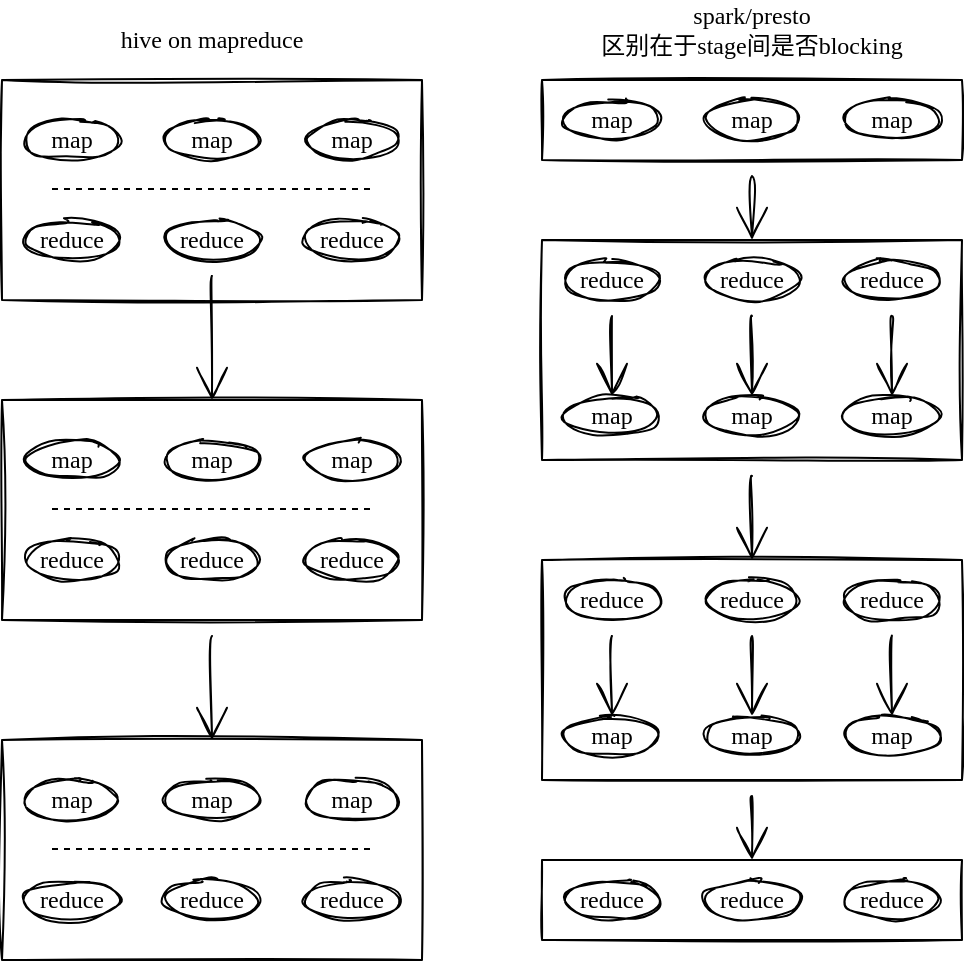 <mxfile version="15.3.5" type="github">
  <diagram id="td-q16B1yg8kwHRH-a-d" name="Page-1">
    <mxGraphModel dx="981" dy="526" grid="1" gridSize="10" guides="1" tooltips="1" connect="1" arrows="1" fold="1" page="1" pageScale="1" pageWidth="827" pageHeight="1169" math="0" shadow="0">
      <root>
        <mxCell id="0" />
        <mxCell id="1" parent="0" />
        <mxCell id="lNhcvhpezTB_LNRvJAWl-101" value="hive on mapreduce" style="text;html=1;strokeColor=none;fillColor=none;align=center;verticalAlign=middle;whiteSpace=wrap;rounded=0;sketch=1;hachureGap=4;pointerEvents=0;fontFamily=Comic Sans MS;" vertex="1" parent="1">
          <mxGeometry x="230" y="220" width="130" height="20" as="geometry" />
        </mxCell>
        <mxCell id="lNhcvhpezTB_LNRvJAWl-102" value="spark/presto&lt;br&gt;区别在于stage间是否blocking" style="text;html=1;strokeColor=none;fillColor=none;align=center;verticalAlign=middle;whiteSpace=wrap;rounded=0;sketch=1;hachureGap=4;pointerEvents=0;fontFamily=Comic Sans MS;" vertex="1" parent="1">
          <mxGeometry x="475" y="210" width="180" height="30" as="geometry" />
        </mxCell>
        <mxCell id="lNhcvhpezTB_LNRvJAWl-103" value="" style="group;fontFamily=Comic Sans MS;" vertex="1" connectable="0" parent="1">
          <mxGeometry x="460" y="250" width="210" height="430" as="geometry" />
        </mxCell>
        <mxCell id="lNhcvhpezTB_LNRvJAWl-57" value="" style="group;fontFamily=Comic Sans MS;" vertex="1" connectable="0" parent="lNhcvhpezTB_LNRvJAWl-103">
          <mxGeometry y="80" width="210" height="110" as="geometry" />
        </mxCell>
        <mxCell id="lNhcvhpezTB_LNRvJAWl-58" value="" style="rounded=0;whiteSpace=wrap;html=1;sketch=1;hachureGap=4;pointerEvents=0;fontFamily=Comic Sans MS;" vertex="1" parent="lNhcvhpezTB_LNRvJAWl-57">
          <mxGeometry width="210" height="110" as="geometry" />
        </mxCell>
        <mxCell id="lNhcvhpezTB_LNRvJAWl-60" value="" style="group;fontFamily=Comic Sans MS;" vertex="1" connectable="0" parent="lNhcvhpezTB_LNRvJAWl-57">
          <mxGeometry x="10" y="70" width="190" height="20" as="geometry" />
        </mxCell>
        <mxCell id="lNhcvhpezTB_LNRvJAWl-61" value="map" style="ellipse;whiteSpace=wrap;html=1;sketch=1;hachureGap=4;pointerEvents=0;fontFamily=Comic Sans MS;" vertex="1" parent="lNhcvhpezTB_LNRvJAWl-60">
          <mxGeometry y="8" width="50" height="20" as="geometry" />
        </mxCell>
        <mxCell id="lNhcvhpezTB_LNRvJAWl-62" value="map" style="ellipse;whiteSpace=wrap;html=1;sketch=1;hachureGap=4;pointerEvents=0;fontFamily=Comic Sans MS;" vertex="1" parent="lNhcvhpezTB_LNRvJAWl-60">
          <mxGeometry x="140" y="8" width="50" height="20" as="geometry" />
        </mxCell>
        <mxCell id="lNhcvhpezTB_LNRvJAWl-63" value="map" style="ellipse;whiteSpace=wrap;html=1;sketch=1;hachureGap=4;pointerEvents=0;fontFamily=Comic Sans MS;" vertex="1" parent="lNhcvhpezTB_LNRvJAWl-60">
          <mxGeometry x="70" y="8" width="50" height="20" as="geometry" />
        </mxCell>
        <mxCell id="lNhcvhpezTB_LNRvJAWl-64" value="" style="group;fontFamily=Comic Sans MS;" vertex="1" connectable="0" parent="lNhcvhpezTB_LNRvJAWl-57">
          <mxGeometry x="10" y="10" width="190" height="20" as="geometry" />
        </mxCell>
        <mxCell id="lNhcvhpezTB_LNRvJAWl-65" value="reduce" style="ellipse;whiteSpace=wrap;html=1;sketch=1;hachureGap=4;pointerEvents=0;fontFamily=Comic Sans MS;" vertex="1" parent="lNhcvhpezTB_LNRvJAWl-64">
          <mxGeometry width="50" height="20" as="geometry" />
        </mxCell>
        <mxCell id="lNhcvhpezTB_LNRvJAWl-66" value="reduce" style="ellipse;whiteSpace=wrap;html=1;sketch=1;hachureGap=4;pointerEvents=0;fontFamily=Comic Sans MS;" vertex="1" parent="lNhcvhpezTB_LNRvJAWl-64">
          <mxGeometry x="140" width="50" height="20" as="geometry" />
        </mxCell>
        <mxCell id="lNhcvhpezTB_LNRvJAWl-67" value="reduce" style="ellipse;whiteSpace=wrap;html=1;sketch=1;hachureGap=4;pointerEvents=0;fontFamily=Comic Sans MS;" vertex="1" parent="lNhcvhpezTB_LNRvJAWl-64">
          <mxGeometry x="70" width="50" height="20" as="geometry" />
        </mxCell>
        <mxCell id="lNhcvhpezTB_LNRvJAWl-75" value="" style="edgeStyle=none;curved=1;rounded=0;sketch=1;orthogonalLoop=1;jettySize=auto;html=1;endArrow=open;startSize=14;endSize=14;sourcePerimeterSpacing=8;targetPerimeterSpacing=8;entryX=0.5;entryY=0;entryDx=0;entryDy=0;fontFamily=Comic Sans MS;" edge="1" parent="lNhcvhpezTB_LNRvJAWl-57" source="lNhcvhpezTB_LNRvJAWl-65" target="lNhcvhpezTB_LNRvJAWl-61">
          <mxGeometry relative="1" as="geometry" />
        </mxCell>
        <mxCell id="lNhcvhpezTB_LNRvJAWl-76" value="" style="edgeStyle=none;curved=1;rounded=0;sketch=1;orthogonalLoop=1;jettySize=auto;html=1;endArrow=open;startSize=14;endSize=14;sourcePerimeterSpacing=8;targetPerimeterSpacing=8;entryX=0.5;entryY=0;entryDx=0;entryDy=0;fontFamily=Comic Sans MS;" edge="1" parent="lNhcvhpezTB_LNRvJAWl-57" source="lNhcvhpezTB_LNRvJAWl-67" target="lNhcvhpezTB_LNRvJAWl-63">
          <mxGeometry relative="1" as="geometry" />
        </mxCell>
        <mxCell id="lNhcvhpezTB_LNRvJAWl-77" value="" style="edgeStyle=none;curved=1;rounded=0;sketch=1;orthogonalLoop=1;jettySize=auto;html=1;endArrow=open;startSize=14;endSize=14;sourcePerimeterSpacing=8;targetPerimeterSpacing=8;entryX=0.5;entryY=0;entryDx=0;entryDy=0;fontFamily=Comic Sans MS;" edge="1" parent="lNhcvhpezTB_LNRvJAWl-57" source="lNhcvhpezTB_LNRvJAWl-66" target="lNhcvhpezTB_LNRvJAWl-62">
          <mxGeometry relative="1" as="geometry" />
        </mxCell>
        <mxCell id="lNhcvhpezTB_LNRvJAWl-79" value="" style="group;fontFamily=Comic Sans MS;" vertex="1" connectable="0" parent="lNhcvhpezTB_LNRvJAWl-103">
          <mxGeometry y="240" width="210" height="110" as="geometry" />
        </mxCell>
        <mxCell id="lNhcvhpezTB_LNRvJAWl-80" value="" style="rounded=0;whiteSpace=wrap;html=1;sketch=1;hachureGap=4;pointerEvents=0;fontFamily=Comic Sans MS;" vertex="1" parent="lNhcvhpezTB_LNRvJAWl-79">
          <mxGeometry width="210" height="110" as="geometry" />
        </mxCell>
        <mxCell id="lNhcvhpezTB_LNRvJAWl-81" value="" style="group;fontFamily=Comic Sans MS;" vertex="1" connectable="0" parent="lNhcvhpezTB_LNRvJAWl-79">
          <mxGeometry x="10" y="70" width="190" height="20" as="geometry" />
        </mxCell>
        <mxCell id="lNhcvhpezTB_LNRvJAWl-82" value="map" style="ellipse;whiteSpace=wrap;html=1;sketch=1;hachureGap=4;pointerEvents=0;fontFamily=Comic Sans MS;" vertex="1" parent="lNhcvhpezTB_LNRvJAWl-81">
          <mxGeometry y="8" width="50" height="20" as="geometry" />
        </mxCell>
        <mxCell id="lNhcvhpezTB_LNRvJAWl-83" value="map" style="ellipse;whiteSpace=wrap;html=1;sketch=1;hachureGap=4;pointerEvents=0;fontFamily=Comic Sans MS;" vertex="1" parent="lNhcvhpezTB_LNRvJAWl-81">
          <mxGeometry x="140" y="8" width="50" height="20" as="geometry" />
        </mxCell>
        <mxCell id="lNhcvhpezTB_LNRvJAWl-84" value="map" style="ellipse;whiteSpace=wrap;html=1;sketch=1;hachureGap=4;pointerEvents=0;fontFamily=Comic Sans MS;" vertex="1" parent="lNhcvhpezTB_LNRvJAWl-81">
          <mxGeometry x="70" y="8" width="50" height="20" as="geometry" />
        </mxCell>
        <mxCell id="lNhcvhpezTB_LNRvJAWl-85" value="" style="group;fontFamily=Comic Sans MS;" vertex="1" connectable="0" parent="lNhcvhpezTB_LNRvJAWl-79">
          <mxGeometry x="10" y="10" width="190" height="20" as="geometry" />
        </mxCell>
        <mxCell id="lNhcvhpezTB_LNRvJAWl-86" value="reduce" style="ellipse;whiteSpace=wrap;html=1;sketch=1;hachureGap=4;pointerEvents=0;fontFamily=Comic Sans MS;" vertex="1" parent="lNhcvhpezTB_LNRvJAWl-85">
          <mxGeometry width="50" height="20" as="geometry" />
        </mxCell>
        <mxCell id="lNhcvhpezTB_LNRvJAWl-87" value="reduce" style="ellipse;whiteSpace=wrap;html=1;sketch=1;hachureGap=4;pointerEvents=0;fontFamily=Comic Sans MS;" vertex="1" parent="lNhcvhpezTB_LNRvJAWl-85">
          <mxGeometry x="140" width="50" height="20" as="geometry" />
        </mxCell>
        <mxCell id="lNhcvhpezTB_LNRvJAWl-88" value="reduce" style="ellipse;whiteSpace=wrap;html=1;sketch=1;hachureGap=4;pointerEvents=0;fontFamily=Comic Sans MS;" vertex="1" parent="lNhcvhpezTB_LNRvJAWl-85">
          <mxGeometry x="70" width="50" height="20" as="geometry" />
        </mxCell>
        <mxCell id="lNhcvhpezTB_LNRvJAWl-89" value="" style="edgeStyle=none;curved=1;rounded=0;sketch=1;orthogonalLoop=1;jettySize=auto;html=1;endArrow=open;startSize=14;endSize=14;sourcePerimeterSpacing=8;targetPerimeterSpacing=8;entryX=0.5;entryY=0;entryDx=0;entryDy=0;fontFamily=Comic Sans MS;" edge="1" parent="lNhcvhpezTB_LNRvJAWl-79" source="lNhcvhpezTB_LNRvJAWl-86" target="lNhcvhpezTB_LNRvJAWl-82">
          <mxGeometry relative="1" as="geometry" />
        </mxCell>
        <mxCell id="lNhcvhpezTB_LNRvJAWl-90" value="" style="edgeStyle=none;curved=1;rounded=0;sketch=1;orthogonalLoop=1;jettySize=auto;html=1;endArrow=open;startSize=14;endSize=14;sourcePerimeterSpacing=8;targetPerimeterSpacing=8;entryX=0.5;entryY=0;entryDx=0;entryDy=0;fontFamily=Comic Sans MS;" edge="1" parent="lNhcvhpezTB_LNRvJAWl-79" source="lNhcvhpezTB_LNRvJAWl-88" target="lNhcvhpezTB_LNRvJAWl-84">
          <mxGeometry relative="1" as="geometry" />
        </mxCell>
        <mxCell id="lNhcvhpezTB_LNRvJAWl-91" value="" style="edgeStyle=none;curved=1;rounded=0;sketch=1;orthogonalLoop=1;jettySize=auto;html=1;endArrow=open;startSize=14;endSize=14;sourcePerimeterSpacing=8;targetPerimeterSpacing=8;entryX=0.5;entryY=0;entryDx=0;entryDy=0;fontFamily=Comic Sans MS;" edge="1" parent="lNhcvhpezTB_LNRvJAWl-79" source="lNhcvhpezTB_LNRvJAWl-87" target="lNhcvhpezTB_LNRvJAWl-83">
          <mxGeometry relative="1" as="geometry" />
        </mxCell>
        <mxCell id="lNhcvhpezTB_LNRvJAWl-92" style="edgeStyle=none;curved=1;rounded=0;sketch=1;orthogonalLoop=1;jettySize=auto;html=1;entryX=0.5;entryY=0;entryDx=0;entryDy=0;endArrow=open;startSize=14;endSize=14;sourcePerimeterSpacing=8;targetPerimeterSpacing=8;fontFamily=Comic Sans MS;" edge="1" parent="lNhcvhpezTB_LNRvJAWl-103" source="lNhcvhpezTB_LNRvJAWl-58" target="lNhcvhpezTB_LNRvJAWl-80">
          <mxGeometry relative="1" as="geometry" />
        </mxCell>
        <mxCell id="lNhcvhpezTB_LNRvJAWl-93" value="" style="group;fontFamily=Comic Sans MS;" vertex="1" connectable="0" parent="lNhcvhpezTB_LNRvJAWl-103">
          <mxGeometry width="210" height="40" as="geometry" />
        </mxCell>
        <mxCell id="lNhcvhpezTB_LNRvJAWl-56" value="" style="rounded=0;whiteSpace=wrap;html=1;sketch=1;hachureGap=4;pointerEvents=0;fontFamily=Comic Sans MS;" vertex="1" parent="lNhcvhpezTB_LNRvJAWl-93">
          <mxGeometry width="210" height="40" as="geometry" />
        </mxCell>
        <mxCell id="lNhcvhpezTB_LNRvJAWl-68" value="" style="group;fontFamily=Comic Sans MS;" vertex="1" connectable="0" parent="lNhcvhpezTB_LNRvJAWl-93">
          <mxGeometry x="10" y="10" width="190" height="20" as="geometry" />
        </mxCell>
        <mxCell id="lNhcvhpezTB_LNRvJAWl-69" value="map" style="ellipse;whiteSpace=wrap;html=1;sketch=1;hachureGap=4;pointerEvents=0;fontFamily=Comic Sans MS;" vertex="1" parent="lNhcvhpezTB_LNRvJAWl-68">
          <mxGeometry width="50" height="20" as="geometry" />
        </mxCell>
        <mxCell id="lNhcvhpezTB_LNRvJAWl-70" value="map" style="ellipse;whiteSpace=wrap;html=1;sketch=1;hachureGap=4;pointerEvents=0;fontFamily=Comic Sans MS;" vertex="1" parent="lNhcvhpezTB_LNRvJAWl-68">
          <mxGeometry x="140" width="50" height="20" as="geometry" />
        </mxCell>
        <mxCell id="lNhcvhpezTB_LNRvJAWl-71" value="map" style="ellipse;whiteSpace=wrap;html=1;sketch=1;hachureGap=4;pointerEvents=0;fontFamily=Comic Sans MS;" vertex="1" parent="lNhcvhpezTB_LNRvJAWl-68">
          <mxGeometry x="70" width="50" height="20" as="geometry" />
        </mxCell>
        <mxCell id="lNhcvhpezTB_LNRvJAWl-73" style="edgeStyle=none;curved=1;rounded=0;sketch=1;orthogonalLoop=1;jettySize=auto;html=1;endArrow=open;startSize=14;endSize=14;sourcePerimeterSpacing=8;targetPerimeterSpacing=8;entryX=0.5;entryY=0;entryDx=0;entryDy=0;fontFamily=Comic Sans MS;" edge="1" parent="lNhcvhpezTB_LNRvJAWl-103" source="lNhcvhpezTB_LNRvJAWl-56" target="lNhcvhpezTB_LNRvJAWl-58">
          <mxGeometry relative="1" as="geometry">
            <mxPoint x="105" y="70" as="targetPoint" />
          </mxGeometry>
        </mxCell>
        <mxCell id="lNhcvhpezTB_LNRvJAWl-94" value="" style="group;fontFamily=Comic Sans MS;" vertex="1" connectable="0" parent="lNhcvhpezTB_LNRvJAWl-103">
          <mxGeometry y="390" width="210" height="40" as="geometry" />
        </mxCell>
        <mxCell id="lNhcvhpezTB_LNRvJAWl-95" value="" style="rounded=0;whiteSpace=wrap;html=1;sketch=1;hachureGap=4;pointerEvents=0;fontFamily=Comic Sans MS;" vertex="1" parent="lNhcvhpezTB_LNRvJAWl-94">
          <mxGeometry width="210" height="40" as="geometry" />
        </mxCell>
        <mxCell id="lNhcvhpezTB_LNRvJAWl-96" value="" style="group;fontFamily=Comic Sans MS;" vertex="1" connectable="0" parent="lNhcvhpezTB_LNRvJAWl-94">
          <mxGeometry x="10" y="10" width="190" height="20" as="geometry" />
        </mxCell>
        <mxCell id="lNhcvhpezTB_LNRvJAWl-97" value="reduce" style="ellipse;whiteSpace=wrap;html=1;sketch=1;hachureGap=4;pointerEvents=0;fontFamily=Comic Sans MS;" vertex="1" parent="lNhcvhpezTB_LNRvJAWl-96">
          <mxGeometry width="50" height="20" as="geometry" />
        </mxCell>
        <mxCell id="lNhcvhpezTB_LNRvJAWl-98" value="reduce" style="ellipse;whiteSpace=wrap;html=1;sketch=1;hachureGap=4;pointerEvents=0;fontFamily=Comic Sans MS;" vertex="1" parent="lNhcvhpezTB_LNRvJAWl-96">
          <mxGeometry x="140" width="50" height="20" as="geometry" />
        </mxCell>
        <mxCell id="lNhcvhpezTB_LNRvJAWl-99" value="reduce" style="ellipse;whiteSpace=wrap;html=1;sketch=1;hachureGap=4;pointerEvents=0;fontFamily=Comic Sans MS;" vertex="1" parent="lNhcvhpezTB_LNRvJAWl-96">
          <mxGeometry x="70" width="50" height="20" as="geometry" />
        </mxCell>
        <mxCell id="lNhcvhpezTB_LNRvJAWl-100" style="edgeStyle=none;curved=1;rounded=0;sketch=1;orthogonalLoop=1;jettySize=auto;html=1;entryX=0.5;entryY=0;entryDx=0;entryDy=0;endArrow=open;startSize=14;endSize=14;sourcePerimeterSpacing=8;targetPerimeterSpacing=8;fontFamily=Comic Sans MS;" edge="1" parent="lNhcvhpezTB_LNRvJAWl-103" source="lNhcvhpezTB_LNRvJAWl-80" target="lNhcvhpezTB_LNRvJAWl-95">
          <mxGeometry relative="1" as="geometry" />
        </mxCell>
        <mxCell id="lNhcvhpezTB_LNRvJAWl-104" value="" style="group;fontFamily=Comic Sans MS;" vertex="1" connectable="0" parent="1">
          <mxGeometry x="190" y="250" width="210" height="440" as="geometry" />
        </mxCell>
        <mxCell id="lNhcvhpezTB_LNRvJAWl-19" value="" style="group;fontFamily=Comic Sans MS;" vertex="1" connectable="0" parent="lNhcvhpezTB_LNRvJAWl-104">
          <mxGeometry width="210" height="110" as="geometry" />
        </mxCell>
        <mxCell id="lNhcvhpezTB_LNRvJAWl-2" value="" style="rounded=0;whiteSpace=wrap;html=1;sketch=1;hachureGap=4;pointerEvents=0;fontFamily=Comic Sans MS;" vertex="1" parent="lNhcvhpezTB_LNRvJAWl-19">
          <mxGeometry width="210" height="110" as="geometry" />
        </mxCell>
        <mxCell id="lNhcvhpezTB_LNRvJAWl-5" value="" style="endArrow=none;dashed=1;html=1;startSize=14;endSize=14;sourcePerimeterSpacing=8;targetPerimeterSpacing=8;fontFamily=Comic Sans MS;" edge="1" parent="lNhcvhpezTB_LNRvJAWl-19">
          <mxGeometry width="50" height="50" relative="1" as="geometry">
            <mxPoint x="25" y="54.5" as="sourcePoint" />
            <mxPoint x="185" y="54.5" as="targetPoint" />
          </mxGeometry>
        </mxCell>
        <mxCell id="lNhcvhpezTB_LNRvJAWl-12" value="" style="group;fontFamily=Comic Sans MS;" vertex="1" connectable="0" parent="lNhcvhpezTB_LNRvJAWl-19">
          <mxGeometry x="10" y="70" width="190" height="20" as="geometry" />
        </mxCell>
        <mxCell id="lNhcvhpezTB_LNRvJAWl-6" value="reduce" style="ellipse;whiteSpace=wrap;html=1;sketch=1;hachureGap=4;pointerEvents=0;fontFamily=Comic Sans MS;" vertex="1" parent="lNhcvhpezTB_LNRvJAWl-12">
          <mxGeometry width="50" height="20" as="geometry" />
        </mxCell>
        <mxCell id="lNhcvhpezTB_LNRvJAWl-10" value="reduce" style="ellipse;whiteSpace=wrap;html=1;sketch=1;hachureGap=4;pointerEvents=0;fontFamily=Comic Sans MS;" vertex="1" parent="lNhcvhpezTB_LNRvJAWl-12">
          <mxGeometry x="140" width="50" height="20" as="geometry" />
        </mxCell>
        <mxCell id="lNhcvhpezTB_LNRvJAWl-11" value="reduce" style="ellipse;whiteSpace=wrap;html=1;sketch=1;hachureGap=4;pointerEvents=0;fontFamily=Comic Sans MS;" vertex="1" parent="lNhcvhpezTB_LNRvJAWl-12">
          <mxGeometry x="70" width="50" height="20" as="geometry" />
        </mxCell>
        <mxCell id="lNhcvhpezTB_LNRvJAWl-14" value="" style="group;fontFamily=Comic Sans MS;" vertex="1" connectable="0" parent="lNhcvhpezTB_LNRvJAWl-19">
          <mxGeometry x="10" y="20" width="190" height="20" as="geometry" />
        </mxCell>
        <mxCell id="lNhcvhpezTB_LNRvJAWl-15" value="map" style="ellipse;whiteSpace=wrap;html=1;sketch=1;hachureGap=4;pointerEvents=0;fontFamily=Comic Sans MS;" vertex="1" parent="lNhcvhpezTB_LNRvJAWl-14">
          <mxGeometry width="50" height="20" as="geometry" />
        </mxCell>
        <mxCell id="lNhcvhpezTB_LNRvJAWl-16" value="map" style="ellipse;whiteSpace=wrap;html=1;sketch=1;hachureGap=4;pointerEvents=0;fontFamily=Comic Sans MS;" vertex="1" parent="lNhcvhpezTB_LNRvJAWl-14">
          <mxGeometry x="140" width="50" height="20" as="geometry" />
        </mxCell>
        <mxCell id="lNhcvhpezTB_LNRvJAWl-17" value="map" style="ellipse;whiteSpace=wrap;html=1;sketch=1;hachureGap=4;pointerEvents=0;fontFamily=Comic Sans MS;" vertex="1" parent="lNhcvhpezTB_LNRvJAWl-14">
          <mxGeometry x="70" width="50" height="20" as="geometry" />
        </mxCell>
        <mxCell id="lNhcvhpezTB_LNRvJAWl-20" value="" style="group;fontFamily=Comic Sans MS;" vertex="1" connectable="0" parent="lNhcvhpezTB_LNRvJAWl-104">
          <mxGeometry y="160" width="210" height="110" as="geometry" />
        </mxCell>
        <mxCell id="lNhcvhpezTB_LNRvJAWl-21" value="" style="rounded=0;whiteSpace=wrap;html=1;sketch=1;hachureGap=4;pointerEvents=0;fontFamily=Comic Sans MS;" vertex="1" parent="lNhcvhpezTB_LNRvJAWl-20">
          <mxGeometry width="210" height="110" as="geometry" />
        </mxCell>
        <mxCell id="lNhcvhpezTB_LNRvJAWl-22" value="" style="endArrow=none;dashed=1;html=1;startSize=14;endSize=14;sourcePerimeterSpacing=8;targetPerimeterSpacing=8;fontFamily=Comic Sans MS;" edge="1" parent="lNhcvhpezTB_LNRvJAWl-20">
          <mxGeometry width="50" height="50" relative="1" as="geometry">
            <mxPoint x="25" y="54.5" as="sourcePoint" />
            <mxPoint x="185" y="54.5" as="targetPoint" />
          </mxGeometry>
        </mxCell>
        <mxCell id="lNhcvhpezTB_LNRvJAWl-23" value="" style="group;fontFamily=Comic Sans MS;" vertex="1" connectable="0" parent="lNhcvhpezTB_LNRvJAWl-20">
          <mxGeometry x="10" y="70" width="190" height="20" as="geometry" />
        </mxCell>
        <mxCell id="lNhcvhpezTB_LNRvJAWl-24" value="reduce" style="ellipse;whiteSpace=wrap;html=1;sketch=1;hachureGap=4;pointerEvents=0;fontFamily=Comic Sans MS;" vertex="1" parent="lNhcvhpezTB_LNRvJAWl-23">
          <mxGeometry width="50" height="20" as="geometry" />
        </mxCell>
        <mxCell id="lNhcvhpezTB_LNRvJAWl-25" value="reduce" style="ellipse;whiteSpace=wrap;html=1;sketch=1;hachureGap=4;pointerEvents=0;fontFamily=Comic Sans MS;" vertex="1" parent="lNhcvhpezTB_LNRvJAWl-23">
          <mxGeometry x="140" width="50" height="20" as="geometry" />
        </mxCell>
        <mxCell id="lNhcvhpezTB_LNRvJAWl-26" value="reduce" style="ellipse;whiteSpace=wrap;html=1;sketch=1;hachureGap=4;pointerEvents=0;fontFamily=Comic Sans MS;" vertex="1" parent="lNhcvhpezTB_LNRvJAWl-23">
          <mxGeometry x="70" width="50" height="20" as="geometry" />
        </mxCell>
        <mxCell id="lNhcvhpezTB_LNRvJAWl-27" value="" style="group;fontFamily=Comic Sans MS;" vertex="1" connectable="0" parent="lNhcvhpezTB_LNRvJAWl-20">
          <mxGeometry x="10" y="20" width="190" height="20" as="geometry" />
        </mxCell>
        <mxCell id="lNhcvhpezTB_LNRvJAWl-28" value="map" style="ellipse;whiteSpace=wrap;html=1;sketch=1;hachureGap=4;pointerEvents=0;fontFamily=Comic Sans MS;" vertex="1" parent="lNhcvhpezTB_LNRvJAWl-27">
          <mxGeometry width="50" height="20" as="geometry" />
        </mxCell>
        <mxCell id="lNhcvhpezTB_LNRvJAWl-29" value="map" style="ellipse;whiteSpace=wrap;html=1;sketch=1;hachureGap=4;pointerEvents=0;fontFamily=Comic Sans MS;" vertex="1" parent="lNhcvhpezTB_LNRvJAWl-27">
          <mxGeometry x="140" width="50" height="20" as="geometry" />
        </mxCell>
        <mxCell id="lNhcvhpezTB_LNRvJAWl-30" value="map" style="ellipse;whiteSpace=wrap;html=1;sketch=1;hachureGap=4;pointerEvents=0;fontFamily=Comic Sans MS;" vertex="1" parent="lNhcvhpezTB_LNRvJAWl-27">
          <mxGeometry x="70" width="50" height="20" as="geometry" />
        </mxCell>
        <mxCell id="lNhcvhpezTB_LNRvJAWl-31" value="" style="group;fontFamily=Comic Sans MS;" vertex="1" connectable="0" parent="lNhcvhpezTB_LNRvJAWl-104">
          <mxGeometry y="330" width="210" height="110" as="geometry" />
        </mxCell>
        <mxCell id="lNhcvhpezTB_LNRvJAWl-32" value="" style="rounded=0;whiteSpace=wrap;html=1;sketch=1;hachureGap=4;pointerEvents=0;fontFamily=Comic Sans MS;" vertex="1" parent="lNhcvhpezTB_LNRvJAWl-31">
          <mxGeometry width="210" height="110" as="geometry" />
        </mxCell>
        <mxCell id="lNhcvhpezTB_LNRvJAWl-33" value="" style="endArrow=none;dashed=1;html=1;startSize=14;endSize=14;sourcePerimeterSpacing=8;targetPerimeterSpacing=8;fontFamily=Comic Sans MS;" edge="1" parent="lNhcvhpezTB_LNRvJAWl-31">
          <mxGeometry width="50" height="50" relative="1" as="geometry">
            <mxPoint x="25" y="54.5" as="sourcePoint" />
            <mxPoint x="185" y="54.5" as="targetPoint" />
          </mxGeometry>
        </mxCell>
        <mxCell id="lNhcvhpezTB_LNRvJAWl-34" value="" style="group;fontFamily=Comic Sans MS;" vertex="1" connectable="0" parent="lNhcvhpezTB_LNRvJAWl-31">
          <mxGeometry x="10" y="70" width="190" height="20" as="geometry" />
        </mxCell>
        <mxCell id="lNhcvhpezTB_LNRvJAWl-35" value="reduce" style="ellipse;whiteSpace=wrap;html=1;sketch=1;hachureGap=4;pointerEvents=0;fontFamily=Comic Sans MS;" vertex="1" parent="lNhcvhpezTB_LNRvJAWl-34">
          <mxGeometry width="50" height="20" as="geometry" />
        </mxCell>
        <mxCell id="lNhcvhpezTB_LNRvJAWl-36" value="reduce" style="ellipse;whiteSpace=wrap;html=1;sketch=1;hachureGap=4;pointerEvents=0;fontFamily=Comic Sans MS;" vertex="1" parent="lNhcvhpezTB_LNRvJAWl-34">
          <mxGeometry x="140" width="50" height="20" as="geometry" />
        </mxCell>
        <mxCell id="lNhcvhpezTB_LNRvJAWl-37" value="reduce" style="ellipse;whiteSpace=wrap;html=1;sketch=1;hachureGap=4;pointerEvents=0;fontFamily=Comic Sans MS;" vertex="1" parent="lNhcvhpezTB_LNRvJAWl-34">
          <mxGeometry x="70" width="50" height="20" as="geometry" />
        </mxCell>
        <mxCell id="lNhcvhpezTB_LNRvJAWl-38" value="" style="group;fontFamily=Comic Sans MS;" vertex="1" connectable="0" parent="lNhcvhpezTB_LNRvJAWl-31">
          <mxGeometry x="10" y="20" width="190" height="20" as="geometry" />
        </mxCell>
        <mxCell id="lNhcvhpezTB_LNRvJAWl-39" value="map" style="ellipse;whiteSpace=wrap;html=1;sketch=1;hachureGap=4;pointerEvents=0;fontFamily=Comic Sans MS;" vertex="1" parent="lNhcvhpezTB_LNRvJAWl-38">
          <mxGeometry width="50" height="20" as="geometry" />
        </mxCell>
        <mxCell id="lNhcvhpezTB_LNRvJAWl-40" value="map" style="ellipse;whiteSpace=wrap;html=1;sketch=1;hachureGap=4;pointerEvents=0;fontFamily=Comic Sans MS;" vertex="1" parent="lNhcvhpezTB_LNRvJAWl-38">
          <mxGeometry x="140" width="50" height="20" as="geometry" />
        </mxCell>
        <mxCell id="lNhcvhpezTB_LNRvJAWl-41" value="map" style="ellipse;whiteSpace=wrap;html=1;sketch=1;hachureGap=4;pointerEvents=0;fontFamily=Comic Sans MS;" vertex="1" parent="lNhcvhpezTB_LNRvJAWl-38">
          <mxGeometry x="70" width="50" height="20" as="geometry" />
        </mxCell>
        <mxCell id="lNhcvhpezTB_LNRvJAWl-42" style="edgeStyle=none;curved=1;rounded=0;sketch=1;orthogonalLoop=1;jettySize=auto;html=1;entryX=0.5;entryY=0;entryDx=0;entryDy=0;endArrow=open;startSize=14;endSize=14;sourcePerimeterSpacing=8;targetPerimeterSpacing=8;fontFamily=Comic Sans MS;" edge="1" parent="lNhcvhpezTB_LNRvJAWl-104" source="lNhcvhpezTB_LNRvJAWl-11" target="lNhcvhpezTB_LNRvJAWl-21">
          <mxGeometry relative="1" as="geometry" />
        </mxCell>
        <mxCell id="lNhcvhpezTB_LNRvJAWl-43" style="edgeStyle=none;curved=1;rounded=0;sketch=1;orthogonalLoop=1;jettySize=auto;html=1;entryX=0.5;entryY=0;entryDx=0;entryDy=0;endArrow=open;startSize=14;endSize=14;sourcePerimeterSpacing=8;targetPerimeterSpacing=8;fontFamily=Comic Sans MS;" edge="1" parent="lNhcvhpezTB_LNRvJAWl-104" source="lNhcvhpezTB_LNRvJAWl-21" target="lNhcvhpezTB_LNRvJAWl-32">
          <mxGeometry relative="1" as="geometry" />
        </mxCell>
      </root>
    </mxGraphModel>
  </diagram>
</mxfile>
